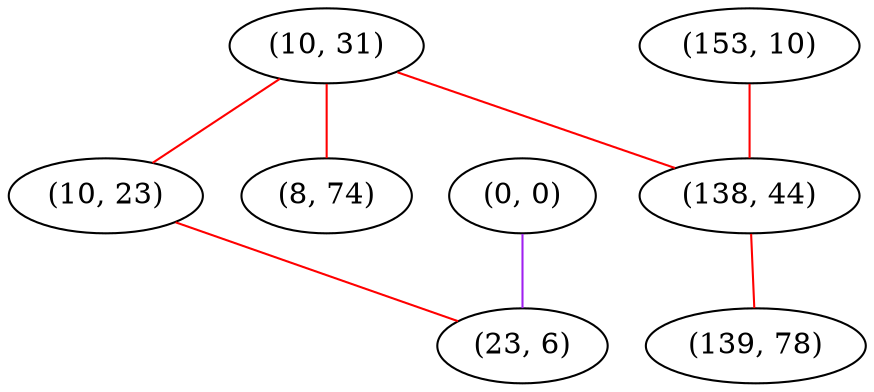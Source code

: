 graph "" {
"(10, 31)";
"(153, 10)";
"(0, 0)";
"(8, 74)";
"(138, 44)";
"(139, 78)";
"(10, 23)";
"(23, 6)";
"(10, 31)" -- "(10, 23)"  [color=red, key=0, weight=1];
"(10, 31)" -- "(8, 74)"  [color=red, key=0, weight=1];
"(10, 31)" -- "(138, 44)"  [color=red, key=0, weight=1];
"(153, 10)" -- "(138, 44)"  [color=red, key=0, weight=1];
"(0, 0)" -- "(23, 6)"  [color=purple, key=0, weight=4];
"(138, 44)" -- "(139, 78)"  [color=red, key=0, weight=1];
"(10, 23)" -- "(23, 6)"  [color=red, key=0, weight=1];
}
